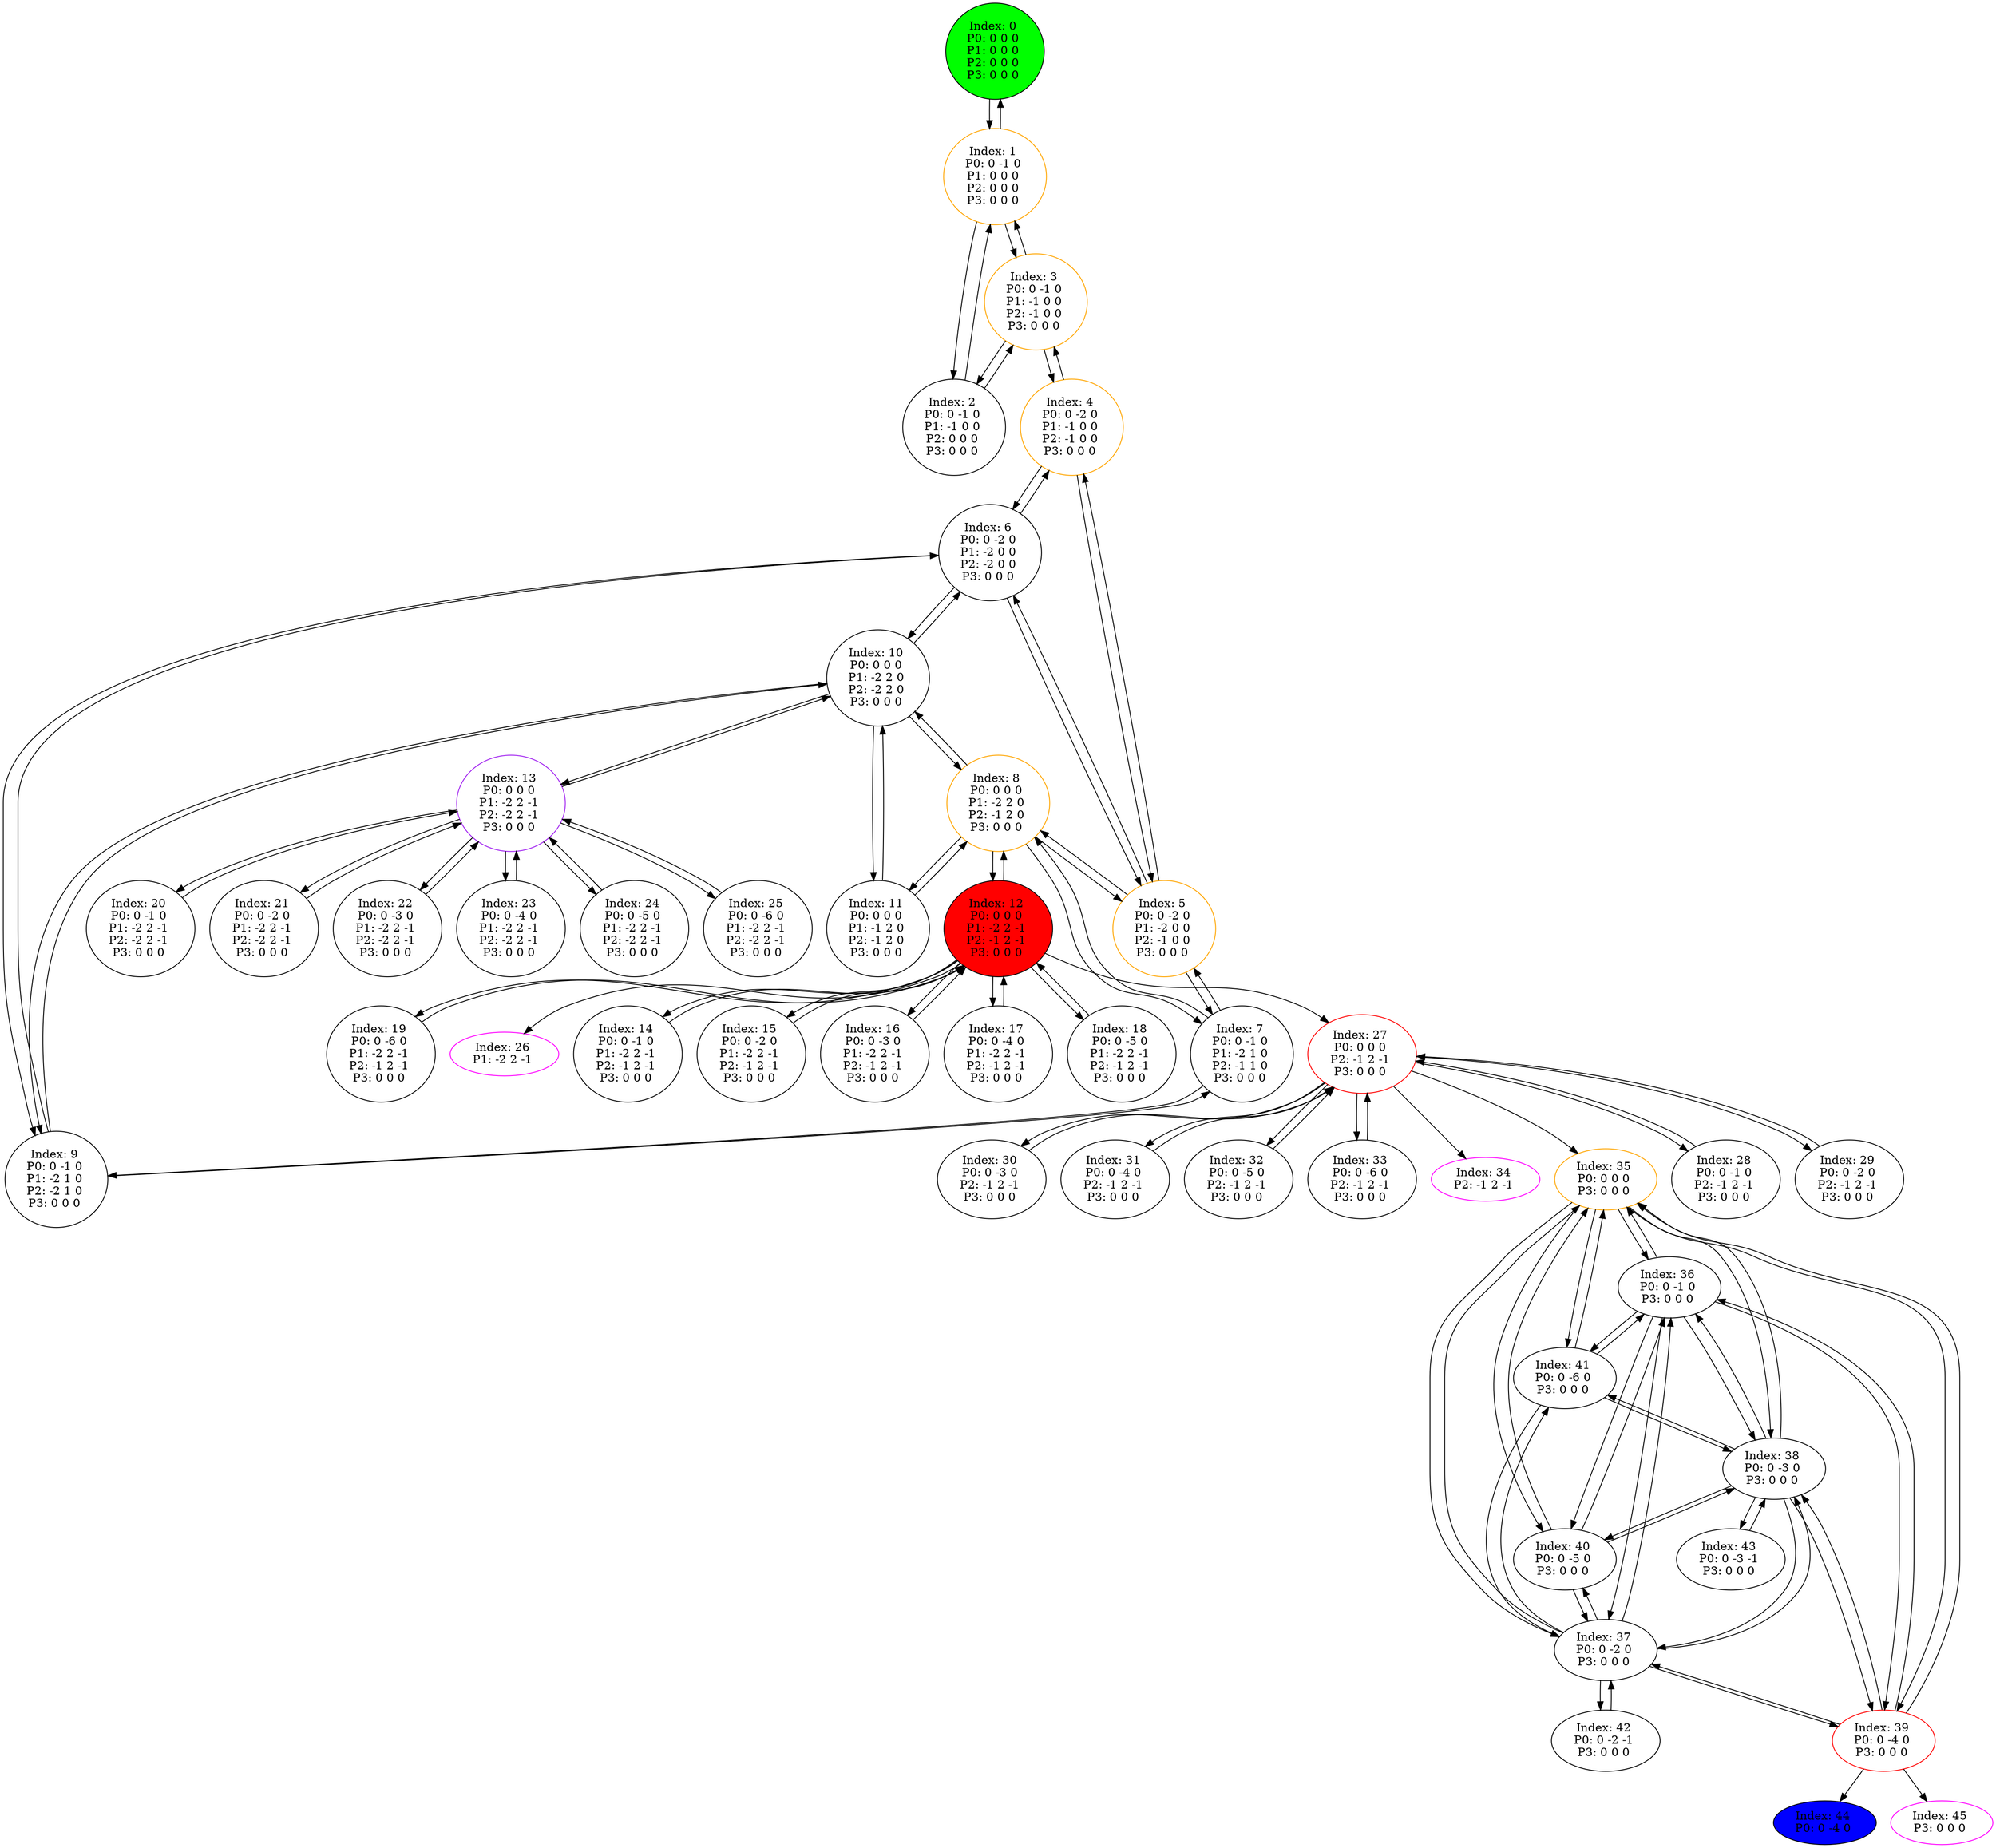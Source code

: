 digraph G {
color = "black"
0[label = "Index: 0 
P0: 0 0 0 
P1: 0 0 0 
P2: 0 0 0 
P3: 0 0 0 
", style="filled", fillcolor = "green"]
1[label = "Index: 1 
P0: 0 -1 0 
P1: 0 0 0 
P2: 0 0 0 
P3: 0 0 0 
", color = "orange"]
2[label = "Index: 2 
P0: 0 -1 0 
P1: -1 0 0 
P2: 0 0 0 
P3: 0 0 0 
"]
3[label = "Index: 3 
P0: 0 -1 0 
P1: -1 0 0 
P2: -1 0 0 
P3: 0 0 0 
", color = "orange"]
4[label = "Index: 4 
P0: 0 -2 0 
P1: -1 0 0 
P2: -1 0 0 
P3: 0 0 0 
", color = "orange"]
5[label = "Index: 5 
P0: 0 -2 0 
P1: -2 0 0 
P2: -1 0 0 
P3: 0 0 0 
", color = "orange"]
6[label = "Index: 6 
P0: 0 -2 0 
P1: -2 0 0 
P2: -2 0 0 
P3: 0 0 0 
"]
7[label = "Index: 7 
P0: 0 -1 0 
P1: -2 1 0 
P2: -1 1 0 
P3: 0 0 0 
"]
8[label = "Index: 8 
P0: 0 0 0 
P1: -2 2 0 
P2: -1 2 0 
P3: 0 0 0 
", color = "orange"]
9[label = "Index: 9 
P0: 0 -1 0 
P1: -2 1 0 
P2: -2 1 0 
P3: 0 0 0 
"]
10[label = "Index: 10 
P0: 0 0 0 
P1: -2 2 0 
P2: -2 2 0 
P3: 0 0 0 
"]
11[label = "Index: 11 
P0: 0 0 0 
P1: -1 2 0 
P2: -1 2 0 
P3: 0 0 0 
"]
12[label = "Index: 12 
P0: 0 0 0 
P1: -2 2 -1 
P2: -1 2 -1 
P3: 0 0 0 
", style="filled", fillcolor = "red"]
13[label = "Index: 13 
P0: 0 0 0 
P1: -2 2 -1 
P2: -2 2 -1 
P3: 0 0 0 
", color = "purple"]
14[label = "Index: 14 
P0: 0 -1 0 
P1: -2 2 -1 
P2: -1 2 -1 
P3: 0 0 0 
"]
15[label = "Index: 15 
P0: 0 -2 0 
P1: -2 2 -1 
P2: -1 2 -1 
P3: 0 0 0 
"]
16[label = "Index: 16 
P0: 0 -3 0 
P1: -2 2 -1 
P2: -1 2 -1 
P3: 0 0 0 
"]
17[label = "Index: 17 
P0: 0 -4 0 
P1: -2 2 -1 
P2: -1 2 -1 
P3: 0 0 0 
"]
18[label = "Index: 18 
P0: 0 -5 0 
P1: -2 2 -1 
P2: -1 2 -1 
P3: 0 0 0 
"]
19[label = "Index: 19 
P0: 0 -6 0 
P1: -2 2 -1 
P2: -1 2 -1 
P3: 0 0 0 
"]
20[label = "Index: 20 
P0: 0 -1 0 
P1: -2 2 -1 
P2: -2 2 -1 
P3: 0 0 0 
"]
21[label = "Index: 21 
P0: 0 -2 0 
P1: -2 2 -1 
P2: -2 2 -1 
P3: 0 0 0 
"]
22[label = "Index: 22 
P0: 0 -3 0 
P1: -2 2 -1 
P2: -2 2 -1 
P3: 0 0 0 
"]
23[label = "Index: 23 
P0: 0 -4 0 
P1: -2 2 -1 
P2: -2 2 -1 
P3: 0 0 0 
"]
24[label = "Index: 24 
P0: 0 -5 0 
P1: -2 2 -1 
P2: -2 2 -1 
P3: 0 0 0 
"]
25[label = "Index: 25 
P0: 0 -6 0 
P1: -2 2 -1 
P2: -2 2 -1 
P3: 0 0 0 
"]
26[label = "Index: 26 
P1: -2 2 -1 
", color = "fuchsia"]
27[label = "Index: 27 
P0: 0 0 0 
P2: -1 2 -1 
P3: 0 0 0 
", color = "red"]
28[label = "Index: 28 
P0: 0 -1 0 
P2: -1 2 -1 
P3: 0 0 0 
"]
29[label = "Index: 29 
P0: 0 -2 0 
P2: -1 2 -1 
P3: 0 0 0 
"]
30[label = "Index: 30 
P0: 0 -3 0 
P2: -1 2 -1 
P3: 0 0 0 
"]
31[label = "Index: 31 
P0: 0 -4 0 
P2: -1 2 -1 
P3: 0 0 0 
"]
32[label = "Index: 32 
P0: 0 -5 0 
P2: -1 2 -1 
P3: 0 0 0 
"]
33[label = "Index: 33 
P0: 0 -6 0 
P2: -1 2 -1 
P3: 0 0 0 
"]
34[label = "Index: 34 
P2: -1 2 -1 
", color = "fuchsia"]
35[label = "Index: 35 
P0: 0 0 0 
P3: 0 0 0 
", color = "orange"]
36[label = "Index: 36 
P0: 0 -1 0 
P3: 0 0 0 
"]
37[label = "Index: 37 
P0: 0 -2 0 
P3: 0 0 0 
"]
38[label = "Index: 38 
P0: 0 -3 0 
P3: 0 0 0 
"]
39[label = "Index: 39 
P0: 0 -4 0 
P3: 0 0 0 
", color = "red"]
40[label = "Index: 40 
P0: 0 -5 0 
P3: 0 0 0 
"]
41[label = "Index: 41 
P0: 0 -6 0 
P3: 0 0 0 
"]
42[label = "Index: 42 
P0: 0 -2 -1 
P3: 0 0 0 
"]
43[label = "Index: 43 
P0: 0 -3 -1 
P3: 0 0 0 
"]
44[label = "Index: 44 
P0: 0 -4 0 
", style="filled", fillcolor = "blue"]
45[label = "Index: 45 
P3: 0 0 0 
", color = "fuchsia"]
0 -> 1

1 -> 0
1 -> 2
1 -> 3

2 -> 1
2 -> 3

3 -> 1
3 -> 2
3 -> 4

4 -> 3
4 -> 5
4 -> 6

5 -> 4
5 -> 6
5 -> 7
5 -> 8

6 -> 4
6 -> 5
6 -> 9
6 -> 10

7 -> 5
7 -> 9
7 -> 8

8 -> 5
8 -> 7
8 -> 11
8 -> 10
8 -> 12

9 -> 6
9 -> 7
9 -> 10

10 -> 6
10 -> 8
10 -> 9
10 -> 11
10 -> 13

11 -> 8
11 -> 10

12 -> 8
12 -> 14
12 -> 15
12 -> 16
12 -> 17
12 -> 18
12 -> 19
12 -> 27
12 -> 26

13 -> 10
13 -> 20
13 -> 21
13 -> 22
13 -> 23
13 -> 24
13 -> 25

14 -> 12

15 -> 12

16 -> 12

17 -> 12

18 -> 12

19 -> 12

20 -> 13

21 -> 13

22 -> 13

23 -> 13

24 -> 13

25 -> 13

27 -> 28
27 -> 29
27 -> 30
27 -> 31
27 -> 32
27 -> 33
27 -> 35
27 -> 34

28 -> 27

29 -> 27

30 -> 27

31 -> 27

32 -> 27

33 -> 27

35 -> 36
35 -> 37
35 -> 38
35 -> 39
35 -> 40
35 -> 41

36 -> 35
36 -> 37
36 -> 38
36 -> 39
36 -> 40
36 -> 41

37 -> 35
37 -> 36
37 -> 38
37 -> 39
37 -> 40
37 -> 41
37 -> 42

38 -> 35
38 -> 36
38 -> 37
38 -> 39
38 -> 40
38 -> 41
38 -> 43

39 -> 35
39 -> 36
39 -> 37
39 -> 38
39 -> 45
39 -> 44

40 -> 35
40 -> 36
40 -> 37
40 -> 38

41 -> 35
41 -> 36
41 -> 37
41 -> 38

42 -> 37

43 -> 38

}

